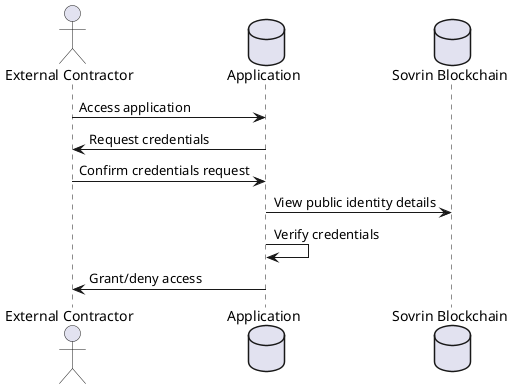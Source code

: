 @startuml
actor "External Contractor" as a_ex_employee
database "Application" as a_application
database "Sovrin Blockchain" as a_blockchain

a_ex_employee -> a_application: Access application
a_application -> a_ex_employee: Request credentials
a_ex_employee -> a_application: Confirm credentials request
a_application -> a_blockchain: View public identity details
a_application -> a_application: Verify credentials
a_application -> a_ex_employee: Grant/deny access

@enduml
